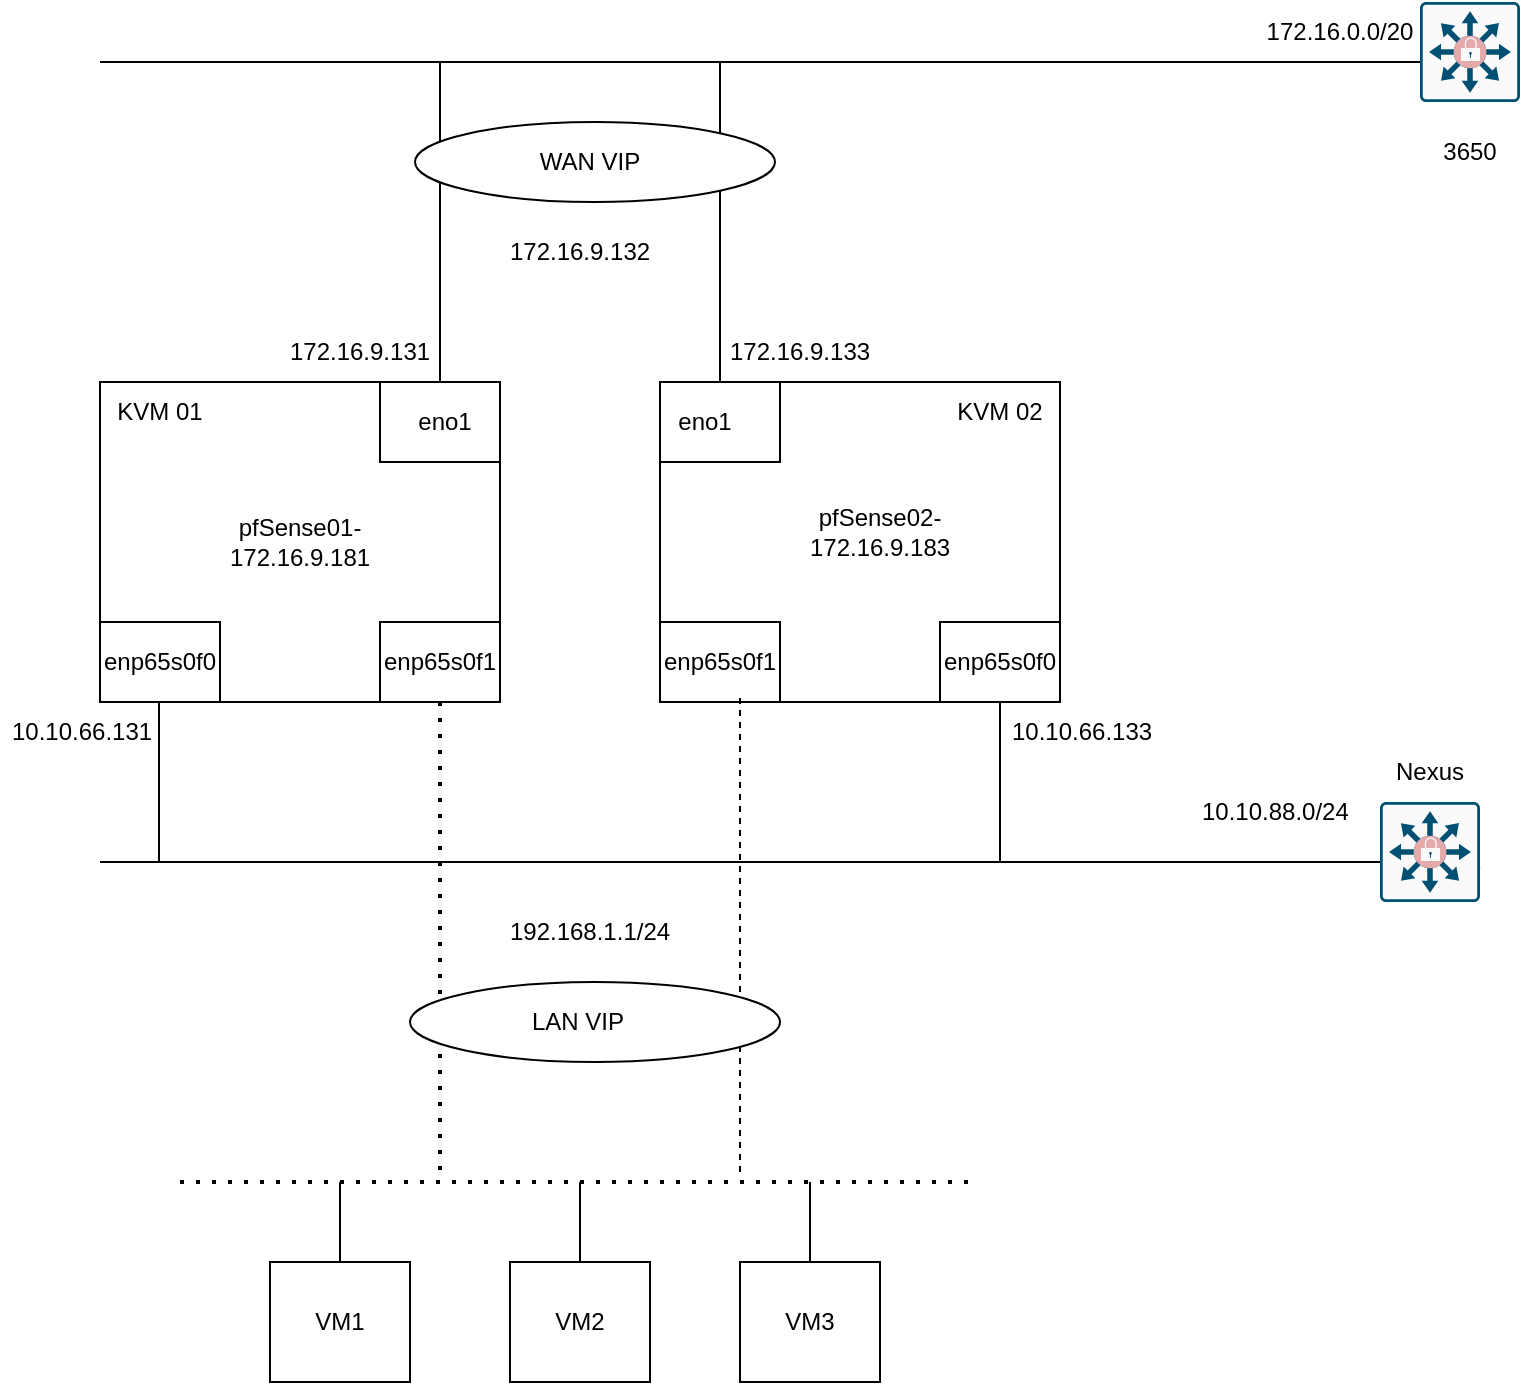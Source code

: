 <mxfile version="26.2.14">
  <diagram id="oaSn5VMbO52xbcTTIm35" name="Page-1">
    <mxGraphModel dx="1025" dy="1525" grid="1" gridSize="10" guides="1" tooltips="1" connect="1" arrows="1" fold="1" page="1" pageScale="1" pageWidth="850" pageHeight="1100" math="0" shadow="0">
      <root>
        <mxCell id="0" />
        <mxCell id="1" parent="0" />
        <mxCell id="85PScNSMnp1XMpTgIIud-2" value="" style="rounded=0;whiteSpace=wrap;html=1;" vertex="1" parent="1">
          <mxGeometry x="120" y="80" width="200" height="160" as="geometry" />
        </mxCell>
        <mxCell id="85PScNSMnp1XMpTgIIud-3" value="" style="rounded=0;whiteSpace=wrap;html=1;" vertex="1" parent="1">
          <mxGeometry x="400" y="80" width="200" height="160" as="geometry" />
        </mxCell>
        <mxCell id="85PScNSMnp1XMpTgIIud-4" value="" style="rounded=0;whiteSpace=wrap;html=1;" vertex="1" parent="1">
          <mxGeometry x="260" y="80" width="60" height="40" as="geometry" />
        </mxCell>
        <mxCell id="85PScNSMnp1XMpTgIIud-5" value="enp65s0f1" style="rounded=0;whiteSpace=wrap;html=1;" vertex="1" parent="1">
          <mxGeometry x="260" y="200" width="60" height="40" as="geometry" />
        </mxCell>
        <mxCell id="85PScNSMnp1XMpTgIIud-6" value="" style="rounded=0;whiteSpace=wrap;html=1;" vertex="1" parent="1">
          <mxGeometry x="400" y="200" width="60" height="40" as="geometry" />
        </mxCell>
        <mxCell id="85PScNSMnp1XMpTgIIud-7" value="" style="rounded=0;whiteSpace=wrap;html=1;" vertex="1" parent="1">
          <mxGeometry x="400" y="80" width="60" height="40" as="geometry" />
        </mxCell>
        <mxCell id="85PScNSMnp1XMpTgIIud-8" value="eno1" style="text;html=1;align=center;verticalAlign=middle;whiteSpace=wrap;rounded=0;" vertex="1" parent="1">
          <mxGeometry x="260" y="85" width="65" height="30" as="geometry" />
        </mxCell>
        <mxCell id="85PScNSMnp1XMpTgIIud-9" value="eno1" style="text;html=1;align=center;verticalAlign=middle;whiteSpace=wrap;rounded=0;" vertex="1" parent="1">
          <mxGeometry x="395" y="85" width="55" height="30" as="geometry" />
        </mxCell>
        <mxCell id="85PScNSMnp1XMpTgIIud-11" value="enp65s0f1" style="text;html=1;align=center;verticalAlign=middle;whiteSpace=wrap;rounded=0;" vertex="1" parent="1">
          <mxGeometry x="400" y="205" width="60" height="30" as="geometry" />
        </mxCell>
        <mxCell id="85PScNSMnp1XMpTgIIud-12" value="" style="endArrow=none;html=1;rounded=0;exitX=0.5;exitY=0;exitDx=0;exitDy=0;" edge="1" parent="1" source="85PScNSMnp1XMpTgIIud-4">
          <mxGeometry width="50" height="50" relative="1" as="geometry">
            <mxPoint x="320" y="110" as="sourcePoint" />
            <mxPoint x="290" y="-80" as="targetPoint" />
          </mxGeometry>
        </mxCell>
        <mxCell id="85PScNSMnp1XMpTgIIud-13" value="" style="endArrow=none;html=1;rounded=0;entryX=0.5;entryY=0;entryDx=0;entryDy=0;" edge="1" parent="1" target="85PScNSMnp1XMpTgIIud-7">
          <mxGeometry width="50" height="50" relative="1" as="geometry">
            <mxPoint x="430" y="-80" as="sourcePoint" />
            <mxPoint x="380" y="70" as="targetPoint" />
          </mxGeometry>
        </mxCell>
        <mxCell id="85PScNSMnp1XMpTgIIud-14" value="" style="endArrow=none;html=1;rounded=0;" edge="1" parent="1">
          <mxGeometry width="50" height="50" relative="1" as="geometry">
            <mxPoint x="120" y="-80" as="sourcePoint" />
            <mxPoint x="800" y="-80" as="targetPoint" />
          </mxGeometry>
        </mxCell>
        <mxCell id="85PScNSMnp1XMpTgIIud-15" value="" style="endArrow=none;html=1;rounded=0;exitX=0.5;exitY=1;exitDx=0;exitDy=0;" edge="1" parent="1">
          <mxGeometry width="50" height="50" relative="1" as="geometry">
            <mxPoint x="149.5" y="240" as="sourcePoint" />
            <mxPoint x="149.5" y="320" as="targetPoint" />
          </mxGeometry>
        </mxCell>
        <mxCell id="85PScNSMnp1XMpTgIIud-16" value="" style="endArrow=none;html=1;rounded=0;entryX=0.5;entryY=1;entryDx=0;entryDy=0;" edge="1" parent="1">
          <mxGeometry width="50" height="50" relative="1" as="geometry">
            <mxPoint x="570" y="320" as="sourcePoint" />
            <mxPoint x="570" y="240" as="targetPoint" />
          </mxGeometry>
        </mxCell>
        <mxCell id="85PScNSMnp1XMpTgIIud-17" value="" style="endArrow=none;html=1;rounded=0;" edge="1" parent="1" source="85PScNSMnp1XMpTgIIud-19">
          <mxGeometry width="50" height="50" relative="1" as="geometry">
            <mxPoint x="120" y="320" as="sourcePoint" />
            <mxPoint x="800" y="320" as="targetPoint" />
          </mxGeometry>
        </mxCell>
        <mxCell id="85PScNSMnp1XMpTgIIud-18" value="" style="sketch=0;points=[[0.015,0.015,0],[0.985,0.015,0],[0.985,0.985,0],[0.015,0.985,0],[0.25,0,0],[0.5,0,0],[0.75,0,0],[1,0.25,0],[1,0.5,0],[1,0.75,0],[0.75,1,0],[0.5,1,0],[0.25,1,0],[0,0.75,0],[0,0.5,0],[0,0.25,0]];verticalLabelPosition=bottom;html=1;verticalAlign=top;aspect=fixed;align=center;pointerEvents=1;shape=mxgraph.cisco19.rect;prIcon=secure_catalyst_switch_color;fillColor=#FAFAFA;strokeColor=#005073;" vertex="1" parent="1">
          <mxGeometry x="780" y="-110" width="50" height="50" as="geometry" />
        </mxCell>
        <mxCell id="85PScNSMnp1XMpTgIIud-20" value="" style="endArrow=none;html=1;rounded=0;entryX=0;entryY=0.6;entryDx=0;entryDy=0;entryPerimeter=0;" edge="1" parent="1" target="85PScNSMnp1XMpTgIIud-19">
          <mxGeometry width="50" height="50" relative="1" as="geometry">
            <mxPoint x="120" y="320" as="sourcePoint" />
            <mxPoint x="800" y="320" as="targetPoint" />
          </mxGeometry>
        </mxCell>
        <mxCell id="85PScNSMnp1XMpTgIIud-19" value="" style="sketch=0;points=[[0.015,0.015,0],[0.985,0.015,0],[0.985,0.985,0],[0.015,0.985,0],[0.25,0,0],[0.5,0,0],[0.75,0,0],[1,0.25,0],[1,0.5,0],[1,0.75,0],[0.75,1,0],[0.5,1,0],[0.25,1,0],[0,0.75,0],[0,0.5,0],[0,0.25,0]];verticalLabelPosition=bottom;html=1;verticalAlign=top;aspect=fixed;align=center;pointerEvents=1;shape=mxgraph.cisco19.rect;prIcon=secure_catalyst_switch_color;fillColor=#FAFAFA;strokeColor=#005073;" vertex="1" parent="1">
          <mxGeometry x="760" y="290" width="50" height="50" as="geometry" />
        </mxCell>
        <mxCell id="85PScNSMnp1XMpTgIIud-21" value="3650" style="text;html=1;align=center;verticalAlign=middle;whiteSpace=wrap;rounded=0;" vertex="1" parent="1">
          <mxGeometry x="775" y="-50" width="60" height="30" as="geometry" />
        </mxCell>
        <mxCell id="85PScNSMnp1XMpTgIIud-22" value="Nexus" style="text;html=1;align=center;verticalAlign=middle;whiteSpace=wrap;rounded=0;" vertex="1" parent="1">
          <mxGeometry x="755" y="260" width="60" height="30" as="geometry" />
        </mxCell>
        <mxCell id="85PScNSMnp1XMpTgIIud-23" value="10.10.66.131" style="text;strokeColor=none;fillColor=none;align=left;verticalAlign=middle;spacingLeft=4;spacingRight=4;overflow=hidden;points=[[0,0.5],[1,0.5]];portConstraint=eastwest;rotatable=0;whiteSpace=wrap;html=1;" vertex="1" parent="1">
          <mxGeometry x="70" y="240" width="80" height="30" as="geometry" />
        </mxCell>
        <mxCell id="85PScNSMnp1XMpTgIIud-24" value="10.10.66.133" style="text;strokeColor=none;fillColor=none;align=left;verticalAlign=middle;spacingLeft=4;spacingRight=4;overflow=hidden;points=[[0,0.5],[1,0.5]];portConstraint=eastwest;rotatable=0;whiteSpace=wrap;html=1;" vertex="1" parent="1">
          <mxGeometry x="570" y="240" width="80" height="30" as="geometry" />
        </mxCell>
        <mxCell id="85PScNSMnp1XMpTgIIud-25" value="172.16.9.131" style="text;html=1;align=center;verticalAlign=middle;whiteSpace=wrap;rounded=0;" vertex="1" parent="1">
          <mxGeometry x="220" y="50" width="60" height="30" as="geometry" />
        </mxCell>
        <mxCell id="85PScNSMnp1XMpTgIIud-26" value="172.16.9.133" style="text;html=1;align=center;verticalAlign=middle;whiteSpace=wrap;rounded=0;" vertex="1" parent="1">
          <mxGeometry x="440" y="50" width="60" height="30" as="geometry" />
        </mxCell>
        <mxCell id="85PScNSMnp1XMpTgIIud-27" value="172.16.0.0/20" style="text;html=1;align=center;verticalAlign=middle;whiteSpace=wrap;rounded=0;" vertex="1" parent="1">
          <mxGeometry x="710" y="-110" width="60" height="30" as="geometry" />
        </mxCell>
        <mxCell id="85PScNSMnp1XMpTgIIud-28" value="10.10.88.0/24" style="text;strokeColor=none;fillColor=none;align=left;verticalAlign=middle;spacingLeft=4;spacingRight=4;overflow=hidden;points=[[0,0.5],[1,0.5]];portConstraint=eastwest;rotatable=0;whiteSpace=wrap;html=1;" vertex="1" parent="1">
          <mxGeometry x="665" y="280" width="90" height="30" as="geometry" />
        </mxCell>
        <mxCell id="85PScNSMnp1XMpTgIIud-30" value="enp65s0f0" style="text;html=1;align=center;verticalAlign=middle;whiteSpace=wrap;rounded=0;" vertex="1" parent="1">
          <mxGeometry x="540" y="205" width="60" height="30" as="geometry" />
        </mxCell>
        <mxCell id="85PScNSMnp1XMpTgIIud-33" value="enp65s0f0" style="rounded=0;whiteSpace=wrap;html=1;" vertex="1" parent="1">
          <mxGeometry x="540" y="200" width="60" height="40" as="geometry" />
        </mxCell>
        <mxCell id="85PScNSMnp1XMpTgIIud-34" value="enp65s0f0" style="rounded=0;whiteSpace=wrap;html=1;" vertex="1" parent="1">
          <mxGeometry x="120" y="200" width="60" height="40" as="geometry" />
        </mxCell>
        <mxCell id="85PScNSMnp1XMpTgIIud-35" value="" style="endArrow=none;dashed=1;html=1;dashPattern=1 3;strokeWidth=2;rounded=0;exitX=0.5;exitY=1;exitDx=0;exitDy=0;" edge="1" parent="1">
          <mxGeometry width="50" height="50" relative="1" as="geometry">
            <mxPoint x="290" y="240" as="sourcePoint" />
            <mxPoint x="290" y="480" as="targetPoint" />
          </mxGeometry>
        </mxCell>
        <mxCell id="85PScNSMnp1XMpTgIIud-36" value="" style="endArrow=none;dashed=1;html=1;rounded=0;entryX=0.5;entryY=1;entryDx=0;entryDy=0;" edge="1" parent="1">
          <mxGeometry width="50" height="50" relative="1" as="geometry">
            <mxPoint x="440" y="475" as="sourcePoint" />
            <mxPoint x="440" y="235" as="targetPoint" />
          </mxGeometry>
        </mxCell>
        <mxCell id="85PScNSMnp1XMpTgIIud-38" value="" style="ellipse;whiteSpace=wrap;html=1;" vertex="1" parent="1">
          <mxGeometry x="275" y="380" width="185" height="40" as="geometry" />
        </mxCell>
        <mxCell id="85PScNSMnp1XMpTgIIud-39" value="LAN VIP" style="text;strokeColor=none;fillColor=none;align=left;verticalAlign=middle;spacingLeft=4;spacingRight=4;overflow=hidden;points=[[0,0.5],[1,0.5]];portConstraint=eastwest;rotatable=0;whiteSpace=wrap;html=1;" vertex="1" parent="1">
          <mxGeometry x="330" y="385" width="80" height="30" as="geometry" />
        </mxCell>
        <mxCell id="85PScNSMnp1XMpTgIIud-41" value="" style="ellipse;whiteSpace=wrap;html=1;" vertex="1" parent="1">
          <mxGeometry x="277.5" y="-50" width="180" height="40" as="geometry" />
        </mxCell>
        <mxCell id="85PScNSMnp1XMpTgIIud-42" value="WAN VIP" style="text;html=1;align=center;verticalAlign=middle;whiteSpace=wrap;rounded=0;" vertex="1" parent="1">
          <mxGeometry x="335" y="-45" width="60" height="30" as="geometry" />
        </mxCell>
        <mxCell id="85PScNSMnp1XMpTgIIud-43" value="172.16.9.132" style="text;html=1;align=center;verticalAlign=middle;whiteSpace=wrap;rounded=0;" vertex="1" parent="1">
          <mxGeometry x="330" width="60" height="30" as="geometry" />
        </mxCell>
        <mxCell id="85PScNSMnp1XMpTgIIud-44" value="192.168.1.1/24" style="text;html=1;align=center;verticalAlign=middle;whiteSpace=wrap;rounded=0;" vertex="1" parent="1">
          <mxGeometry x="335" y="340" width="60" height="30" as="geometry" />
        </mxCell>
        <mxCell id="85PScNSMnp1XMpTgIIud-45" value="KVM 01" style="text;html=1;align=center;verticalAlign=middle;whiteSpace=wrap;rounded=0;" vertex="1" parent="1">
          <mxGeometry x="120" y="80" width="60" height="30" as="geometry" />
        </mxCell>
        <mxCell id="85PScNSMnp1XMpTgIIud-46" value="KVM 02" style="text;html=1;align=center;verticalAlign=middle;whiteSpace=wrap;rounded=0;" vertex="1" parent="1">
          <mxGeometry x="540" y="80" width="60" height="30" as="geometry" />
        </mxCell>
        <mxCell id="85PScNSMnp1XMpTgIIud-47" value="pfSense01-172.16.9.181" style="text;html=1;align=center;verticalAlign=middle;whiteSpace=wrap;rounded=0;" vertex="1" parent="1">
          <mxGeometry x="190" y="145" width="60" height="30" as="geometry" />
        </mxCell>
        <mxCell id="85PScNSMnp1XMpTgIIud-48" value="pfSense02- 172.16.9.183" style="text;html=1;align=center;verticalAlign=middle;whiteSpace=wrap;rounded=0;" vertex="1" parent="1">
          <mxGeometry x="480" y="140" width="60" height="30" as="geometry" />
        </mxCell>
        <mxCell id="85PScNSMnp1XMpTgIIud-49" value="" style="endArrow=none;dashed=1;html=1;dashPattern=1 3;strokeWidth=2;rounded=0;" edge="1" parent="1">
          <mxGeometry width="50" height="50" relative="1" as="geometry">
            <mxPoint x="160" y="480" as="sourcePoint" />
            <mxPoint x="560" y="480" as="targetPoint" />
          </mxGeometry>
        </mxCell>
        <mxCell id="85PScNSMnp1XMpTgIIud-50" value="VM1" style="rounded=0;whiteSpace=wrap;html=1;" vertex="1" parent="1">
          <mxGeometry x="205" y="520" width="70" height="60" as="geometry" />
        </mxCell>
        <mxCell id="85PScNSMnp1XMpTgIIud-51" value="VM2" style="rounded=0;whiteSpace=wrap;html=1;" vertex="1" parent="1">
          <mxGeometry x="325" y="520" width="70" height="60" as="geometry" />
        </mxCell>
        <mxCell id="85PScNSMnp1XMpTgIIud-52" value="VM3" style="rounded=0;whiteSpace=wrap;html=1;" vertex="1" parent="1">
          <mxGeometry x="440" y="520" width="70" height="60" as="geometry" />
        </mxCell>
        <mxCell id="85PScNSMnp1XMpTgIIud-53" value="" style="endArrow=none;html=1;rounded=0;entryX=0.5;entryY=0;entryDx=0;entryDy=0;" edge="1" parent="1" target="85PScNSMnp1XMpTgIIud-50">
          <mxGeometry width="50" height="50" relative="1" as="geometry">
            <mxPoint x="240" y="480" as="sourcePoint" />
            <mxPoint x="390" y="360" as="targetPoint" />
          </mxGeometry>
        </mxCell>
        <mxCell id="85PScNSMnp1XMpTgIIud-54" value="" style="endArrow=none;html=1;rounded=0;exitX=0.5;exitY=0;exitDx=0;exitDy=0;" edge="1" parent="1" source="85PScNSMnp1XMpTgIIud-51">
          <mxGeometry width="50" height="50" relative="1" as="geometry">
            <mxPoint x="340" y="410" as="sourcePoint" />
            <mxPoint x="360" y="480" as="targetPoint" />
          </mxGeometry>
        </mxCell>
        <mxCell id="85PScNSMnp1XMpTgIIud-55" value="" style="endArrow=none;html=1;rounded=0;exitX=0.5;exitY=0;exitDx=0;exitDy=0;" edge="1" parent="1" source="85PScNSMnp1XMpTgIIud-52">
          <mxGeometry width="50" height="50" relative="1" as="geometry">
            <mxPoint x="340" y="410" as="sourcePoint" />
            <mxPoint x="475" y="480" as="targetPoint" />
          </mxGeometry>
        </mxCell>
      </root>
    </mxGraphModel>
  </diagram>
</mxfile>

